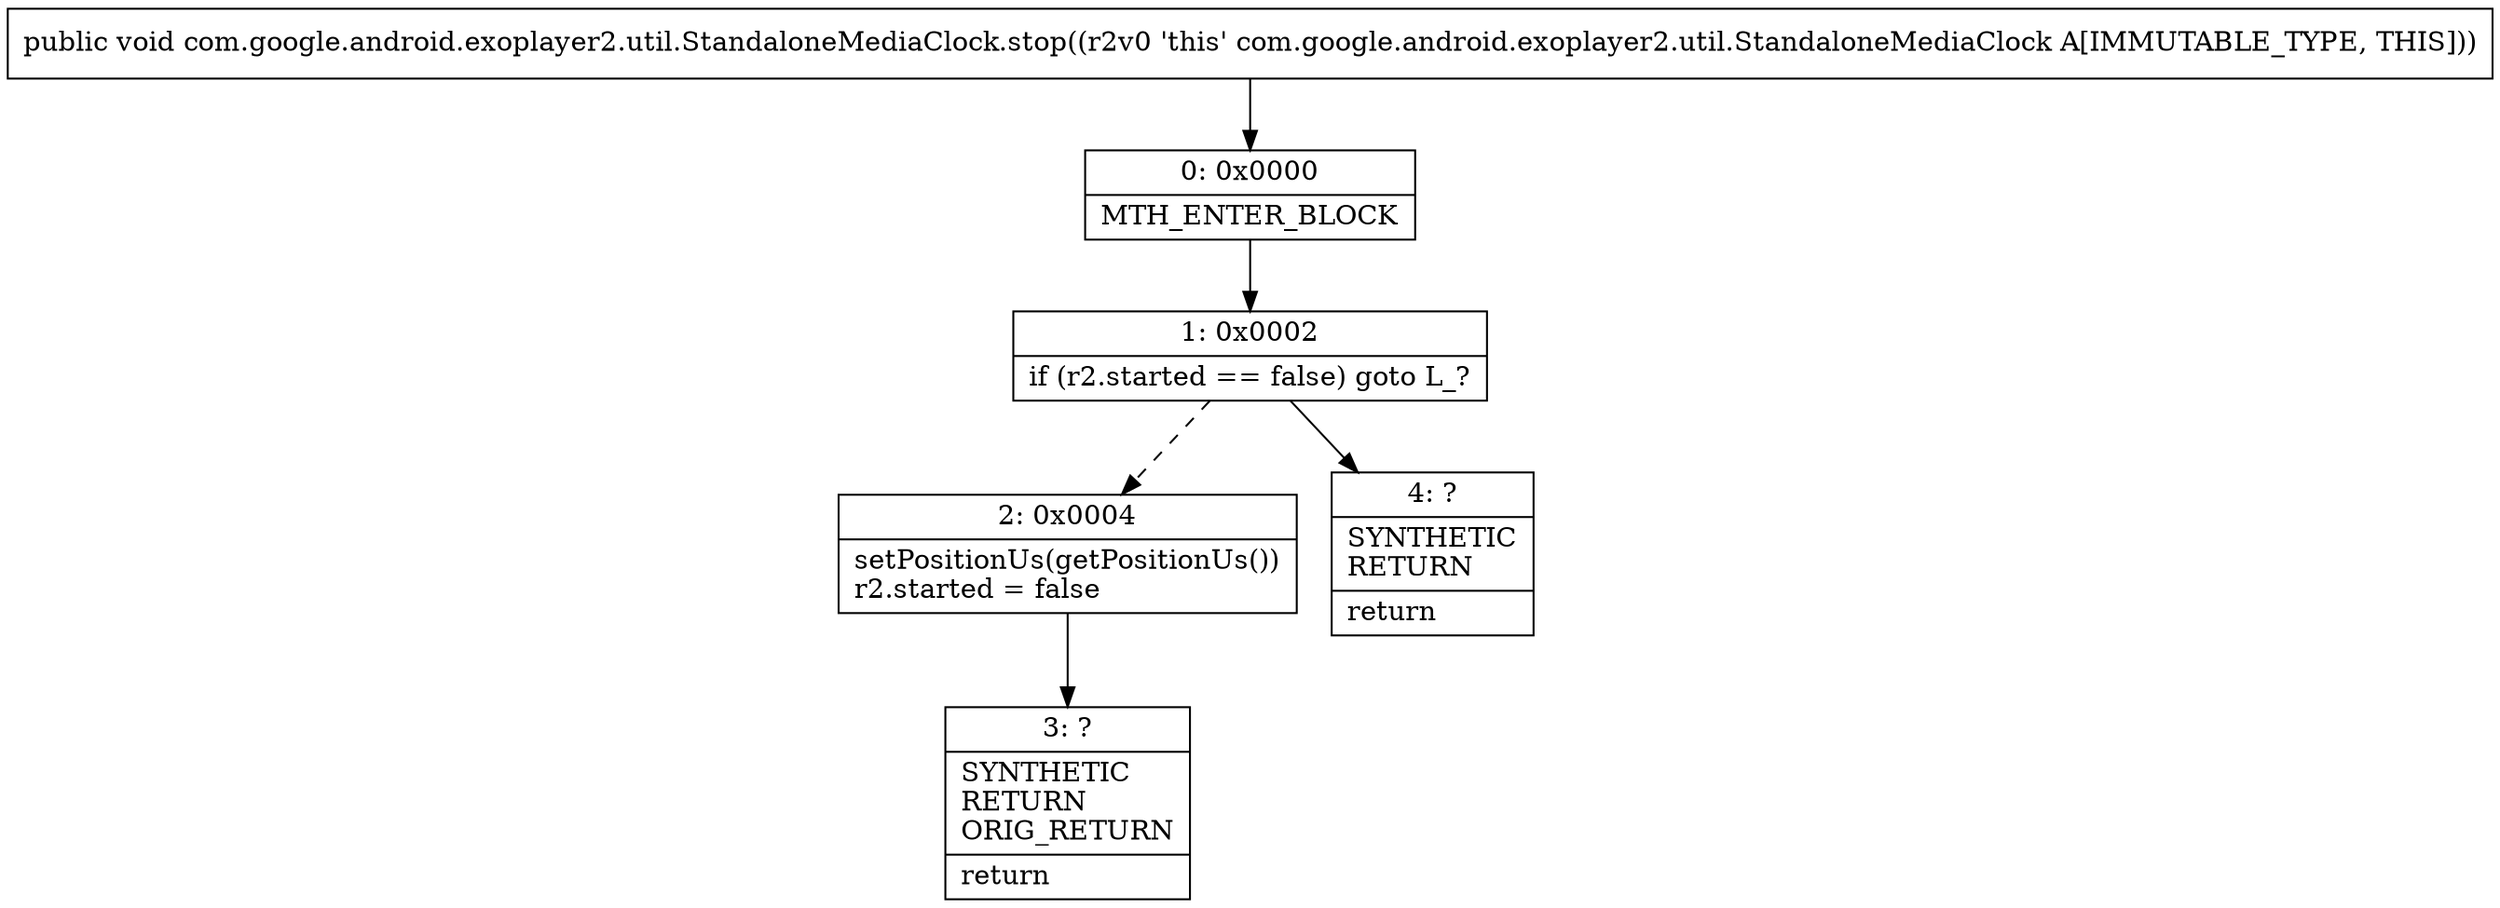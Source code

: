 digraph "CFG forcom.google.android.exoplayer2.util.StandaloneMediaClock.stop()V" {
Node_0 [shape=record,label="{0\:\ 0x0000|MTH_ENTER_BLOCK\l}"];
Node_1 [shape=record,label="{1\:\ 0x0002|if (r2.started == false) goto L_?\l}"];
Node_2 [shape=record,label="{2\:\ 0x0004|setPositionUs(getPositionUs())\lr2.started = false\l}"];
Node_3 [shape=record,label="{3\:\ ?|SYNTHETIC\lRETURN\lORIG_RETURN\l|return\l}"];
Node_4 [shape=record,label="{4\:\ ?|SYNTHETIC\lRETURN\l|return\l}"];
MethodNode[shape=record,label="{public void com.google.android.exoplayer2.util.StandaloneMediaClock.stop((r2v0 'this' com.google.android.exoplayer2.util.StandaloneMediaClock A[IMMUTABLE_TYPE, THIS])) }"];
MethodNode -> Node_0;
Node_0 -> Node_1;
Node_1 -> Node_2[style=dashed];
Node_1 -> Node_4;
Node_2 -> Node_3;
}

